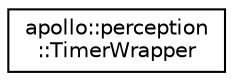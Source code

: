 digraph "Graphical Class Hierarchy"
{
  edge [fontname="Helvetica",fontsize="10",labelfontname="Helvetica",labelfontsize="10"];
  node [fontname="Helvetica",fontsize="10",shape=record];
  rankdir="LR";
  Node1 [label="apollo::perception\l::TimerWrapper",height=0.2,width=0.4,color="black", fillcolor="white", style="filled",URL="$classapollo_1_1perception_1_1TimerWrapper.html"];
}
